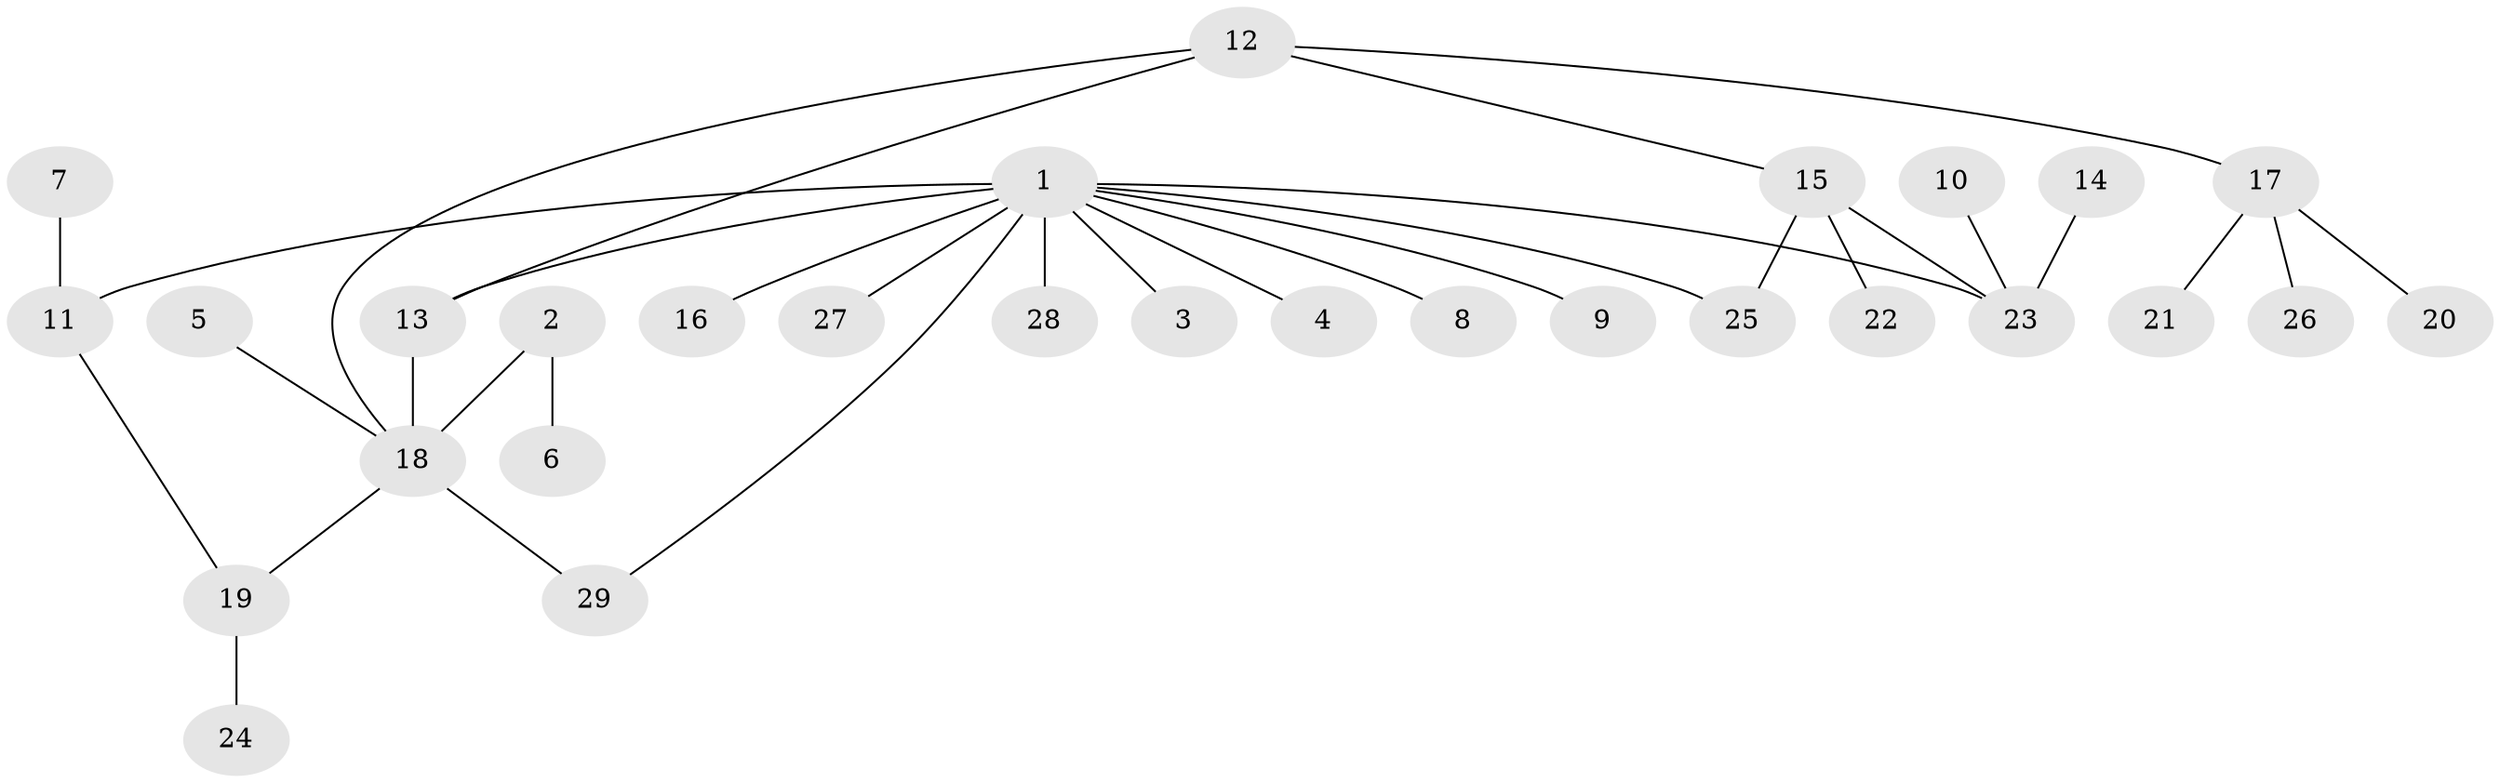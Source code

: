 // original degree distribution, {12: 0.017241379310344827, 6: 0.05172413793103448, 1: 0.5689655172413793, 4: 0.06896551724137931, 5: 0.05172413793103448, 7: 0.017241379310344827, 2: 0.13793103448275862, 3: 0.08620689655172414}
// Generated by graph-tools (version 1.1) at 2025/26/03/09/25 03:26:05]
// undirected, 29 vertices, 33 edges
graph export_dot {
graph [start="1"]
  node [color=gray90,style=filled];
  1;
  2;
  3;
  4;
  5;
  6;
  7;
  8;
  9;
  10;
  11;
  12;
  13;
  14;
  15;
  16;
  17;
  18;
  19;
  20;
  21;
  22;
  23;
  24;
  25;
  26;
  27;
  28;
  29;
  1 -- 3 [weight=1.0];
  1 -- 4 [weight=1.0];
  1 -- 8 [weight=1.0];
  1 -- 9 [weight=1.0];
  1 -- 11 [weight=1.0];
  1 -- 13 [weight=2.0];
  1 -- 16 [weight=1.0];
  1 -- 23 [weight=2.0];
  1 -- 25 [weight=1.0];
  1 -- 27 [weight=2.0];
  1 -- 28 [weight=1.0];
  1 -- 29 [weight=1.0];
  2 -- 6 [weight=1.0];
  2 -- 18 [weight=2.0];
  5 -- 18 [weight=1.0];
  7 -- 11 [weight=1.0];
  10 -- 23 [weight=1.0];
  11 -- 19 [weight=1.0];
  12 -- 13 [weight=1.0];
  12 -- 15 [weight=1.0];
  12 -- 17 [weight=1.0];
  12 -- 18 [weight=1.0];
  13 -- 18 [weight=1.0];
  14 -- 23 [weight=1.0];
  15 -- 22 [weight=1.0];
  15 -- 23 [weight=1.0];
  15 -- 25 [weight=1.0];
  17 -- 20 [weight=1.0];
  17 -- 21 [weight=1.0];
  17 -- 26 [weight=1.0];
  18 -- 19 [weight=1.0];
  18 -- 29 [weight=1.0];
  19 -- 24 [weight=1.0];
}
